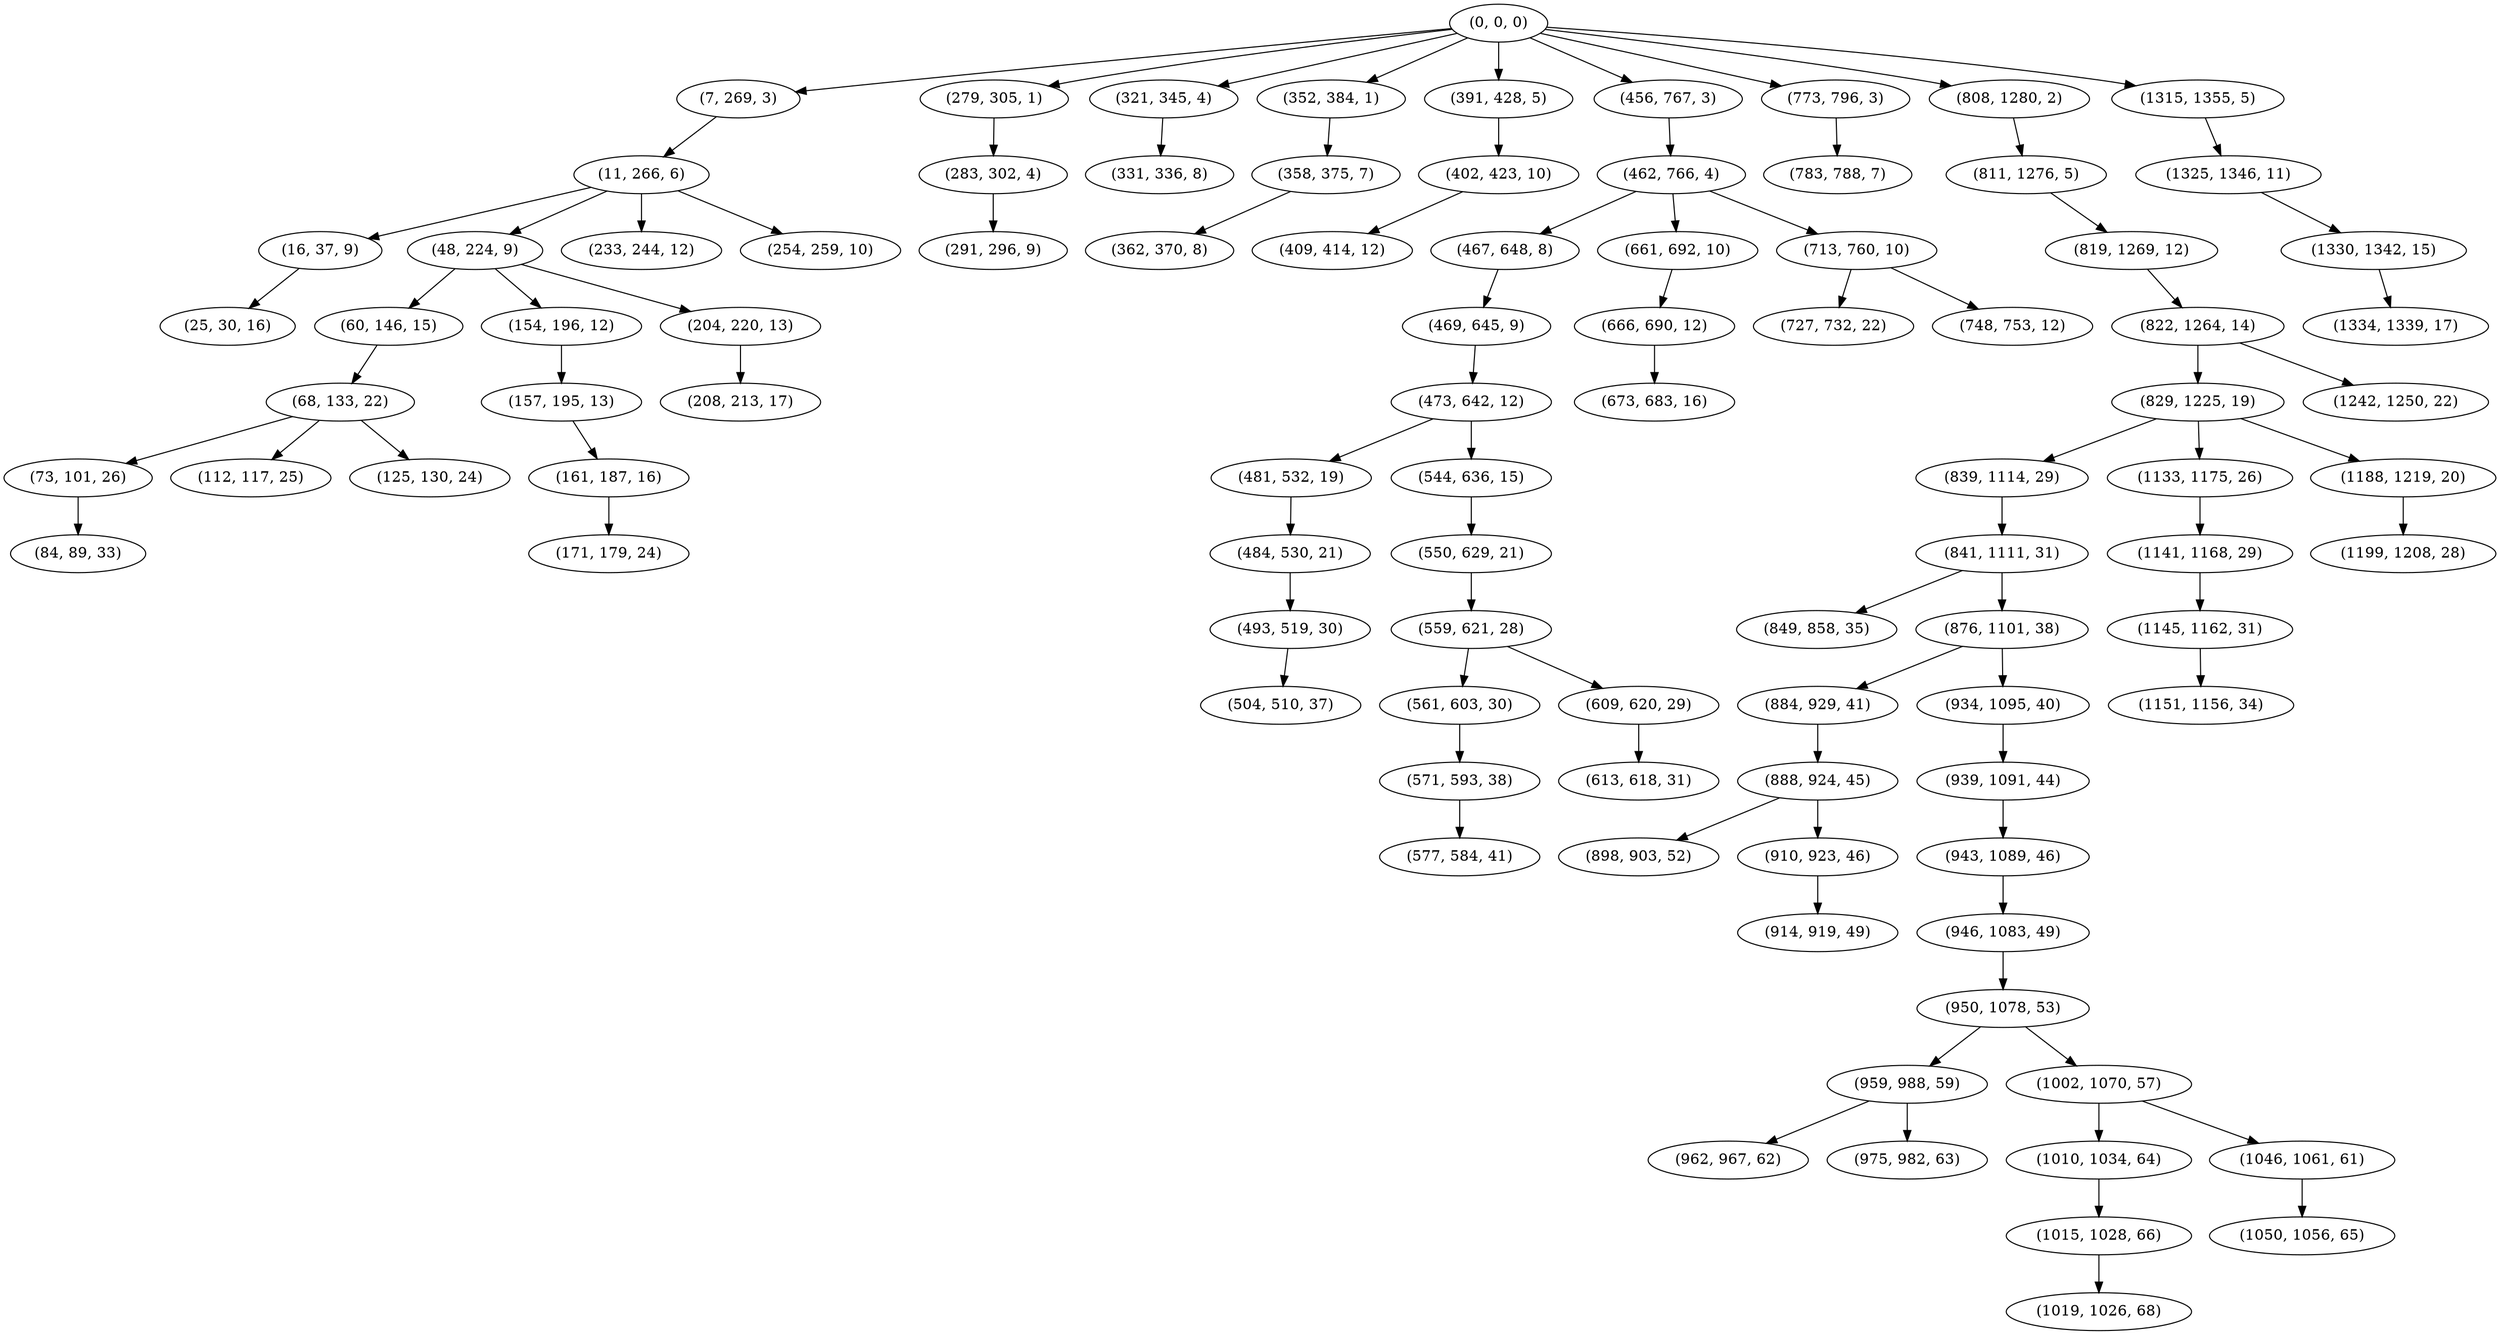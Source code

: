 digraph tree {
    "(0, 0, 0)";
    "(7, 269, 3)";
    "(11, 266, 6)";
    "(16, 37, 9)";
    "(25, 30, 16)";
    "(48, 224, 9)";
    "(60, 146, 15)";
    "(68, 133, 22)";
    "(73, 101, 26)";
    "(84, 89, 33)";
    "(112, 117, 25)";
    "(125, 130, 24)";
    "(154, 196, 12)";
    "(157, 195, 13)";
    "(161, 187, 16)";
    "(171, 179, 24)";
    "(204, 220, 13)";
    "(208, 213, 17)";
    "(233, 244, 12)";
    "(254, 259, 10)";
    "(279, 305, 1)";
    "(283, 302, 4)";
    "(291, 296, 9)";
    "(321, 345, 4)";
    "(331, 336, 8)";
    "(352, 384, 1)";
    "(358, 375, 7)";
    "(362, 370, 8)";
    "(391, 428, 5)";
    "(402, 423, 10)";
    "(409, 414, 12)";
    "(456, 767, 3)";
    "(462, 766, 4)";
    "(467, 648, 8)";
    "(469, 645, 9)";
    "(473, 642, 12)";
    "(481, 532, 19)";
    "(484, 530, 21)";
    "(493, 519, 30)";
    "(504, 510, 37)";
    "(544, 636, 15)";
    "(550, 629, 21)";
    "(559, 621, 28)";
    "(561, 603, 30)";
    "(571, 593, 38)";
    "(577, 584, 41)";
    "(609, 620, 29)";
    "(613, 618, 31)";
    "(661, 692, 10)";
    "(666, 690, 12)";
    "(673, 683, 16)";
    "(713, 760, 10)";
    "(727, 732, 22)";
    "(748, 753, 12)";
    "(773, 796, 3)";
    "(783, 788, 7)";
    "(808, 1280, 2)";
    "(811, 1276, 5)";
    "(819, 1269, 12)";
    "(822, 1264, 14)";
    "(829, 1225, 19)";
    "(839, 1114, 29)";
    "(841, 1111, 31)";
    "(849, 858, 35)";
    "(876, 1101, 38)";
    "(884, 929, 41)";
    "(888, 924, 45)";
    "(898, 903, 52)";
    "(910, 923, 46)";
    "(914, 919, 49)";
    "(934, 1095, 40)";
    "(939, 1091, 44)";
    "(943, 1089, 46)";
    "(946, 1083, 49)";
    "(950, 1078, 53)";
    "(959, 988, 59)";
    "(962, 967, 62)";
    "(975, 982, 63)";
    "(1002, 1070, 57)";
    "(1010, 1034, 64)";
    "(1015, 1028, 66)";
    "(1019, 1026, 68)";
    "(1046, 1061, 61)";
    "(1050, 1056, 65)";
    "(1133, 1175, 26)";
    "(1141, 1168, 29)";
    "(1145, 1162, 31)";
    "(1151, 1156, 34)";
    "(1188, 1219, 20)";
    "(1199, 1208, 28)";
    "(1242, 1250, 22)";
    "(1315, 1355, 5)";
    "(1325, 1346, 11)";
    "(1330, 1342, 15)";
    "(1334, 1339, 17)";
    "(0, 0, 0)" -> "(7, 269, 3)";
    "(0, 0, 0)" -> "(279, 305, 1)";
    "(0, 0, 0)" -> "(321, 345, 4)";
    "(0, 0, 0)" -> "(352, 384, 1)";
    "(0, 0, 0)" -> "(391, 428, 5)";
    "(0, 0, 0)" -> "(456, 767, 3)";
    "(0, 0, 0)" -> "(773, 796, 3)";
    "(0, 0, 0)" -> "(808, 1280, 2)";
    "(0, 0, 0)" -> "(1315, 1355, 5)";
    "(7, 269, 3)" -> "(11, 266, 6)";
    "(11, 266, 6)" -> "(16, 37, 9)";
    "(11, 266, 6)" -> "(48, 224, 9)";
    "(11, 266, 6)" -> "(233, 244, 12)";
    "(11, 266, 6)" -> "(254, 259, 10)";
    "(16, 37, 9)" -> "(25, 30, 16)";
    "(48, 224, 9)" -> "(60, 146, 15)";
    "(48, 224, 9)" -> "(154, 196, 12)";
    "(48, 224, 9)" -> "(204, 220, 13)";
    "(60, 146, 15)" -> "(68, 133, 22)";
    "(68, 133, 22)" -> "(73, 101, 26)";
    "(68, 133, 22)" -> "(112, 117, 25)";
    "(68, 133, 22)" -> "(125, 130, 24)";
    "(73, 101, 26)" -> "(84, 89, 33)";
    "(154, 196, 12)" -> "(157, 195, 13)";
    "(157, 195, 13)" -> "(161, 187, 16)";
    "(161, 187, 16)" -> "(171, 179, 24)";
    "(204, 220, 13)" -> "(208, 213, 17)";
    "(279, 305, 1)" -> "(283, 302, 4)";
    "(283, 302, 4)" -> "(291, 296, 9)";
    "(321, 345, 4)" -> "(331, 336, 8)";
    "(352, 384, 1)" -> "(358, 375, 7)";
    "(358, 375, 7)" -> "(362, 370, 8)";
    "(391, 428, 5)" -> "(402, 423, 10)";
    "(402, 423, 10)" -> "(409, 414, 12)";
    "(456, 767, 3)" -> "(462, 766, 4)";
    "(462, 766, 4)" -> "(467, 648, 8)";
    "(462, 766, 4)" -> "(661, 692, 10)";
    "(462, 766, 4)" -> "(713, 760, 10)";
    "(467, 648, 8)" -> "(469, 645, 9)";
    "(469, 645, 9)" -> "(473, 642, 12)";
    "(473, 642, 12)" -> "(481, 532, 19)";
    "(473, 642, 12)" -> "(544, 636, 15)";
    "(481, 532, 19)" -> "(484, 530, 21)";
    "(484, 530, 21)" -> "(493, 519, 30)";
    "(493, 519, 30)" -> "(504, 510, 37)";
    "(544, 636, 15)" -> "(550, 629, 21)";
    "(550, 629, 21)" -> "(559, 621, 28)";
    "(559, 621, 28)" -> "(561, 603, 30)";
    "(559, 621, 28)" -> "(609, 620, 29)";
    "(561, 603, 30)" -> "(571, 593, 38)";
    "(571, 593, 38)" -> "(577, 584, 41)";
    "(609, 620, 29)" -> "(613, 618, 31)";
    "(661, 692, 10)" -> "(666, 690, 12)";
    "(666, 690, 12)" -> "(673, 683, 16)";
    "(713, 760, 10)" -> "(727, 732, 22)";
    "(713, 760, 10)" -> "(748, 753, 12)";
    "(773, 796, 3)" -> "(783, 788, 7)";
    "(808, 1280, 2)" -> "(811, 1276, 5)";
    "(811, 1276, 5)" -> "(819, 1269, 12)";
    "(819, 1269, 12)" -> "(822, 1264, 14)";
    "(822, 1264, 14)" -> "(829, 1225, 19)";
    "(822, 1264, 14)" -> "(1242, 1250, 22)";
    "(829, 1225, 19)" -> "(839, 1114, 29)";
    "(829, 1225, 19)" -> "(1133, 1175, 26)";
    "(829, 1225, 19)" -> "(1188, 1219, 20)";
    "(839, 1114, 29)" -> "(841, 1111, 31)";
    "(841, 1111, 31)" -> "(849, 858, 35)";
    "(841, 1111, 31)" -> "(876, 1101, 38)";
    "(876, 1101, 38)" -> "(884, 929, 41)";
    "(876, 1101, 38)" -> "(934, 1095, 40)";
    "(884, 929, 41)" -> "(888, 924, 45)";
    "(888, 924, 45)" -> "(898, 903, 52)";
    "(888, 924, 45)" -> "(910, 923, 46)";
    "(910, 923, 46)" -> "(914, 919, 49)";
    "(934, 1095, 40)" -> "(939, 1091, 44)";
    "(939, 1091, 44)" -> "(943, 1089, 46)";
    "(943, 1089, 46)" -> "(946, 1083, 49)";
    "(946, 1083, 49)" -> "(950, 1078, 53)";
    "(950, 1078, 53)" -> "(959, 988, 59)";
    "(950, 1078, 53)" -> "(1002, 1070, 57)";
    "(959, 988, 59)" -> "(962, 967, 62)";
    "(959, 988, 59)" -> "(975, 982, 63)";
    "(1002, 1070, 57)" -> "(1010, 1034, 64)";
    "(1002, 1070, 57)" -> "(1046, 1061, 61)";
    "(1010, 1034, 64)" -> "(1015, 1028, 66)";
    "(1015, 1028, 66)" -> "(1019, 1026, 68)";
    "(1046, 1061, 61)" -> "(1050, 1056, 65)";
    "(1133, 1175, 26)" -> "(1141, 1168, 29)";
    "(1141, 1168, 29)" -> "(1145, 1162, 31)";
    "(1145, 1162, 31)" -> "(1151, 1156, 34)";
    "(1188, 1219, 20)" -> "(1199, 1208, 28)";
    "(1315, 1355, 5)" -> "(1325, 1346, 11)";
    "(1325, 1346, 11)" -> "(1330, 1342, 15)";
    "(1330, 1342, 15)" -> "(1334, 1339, 17)";
}
